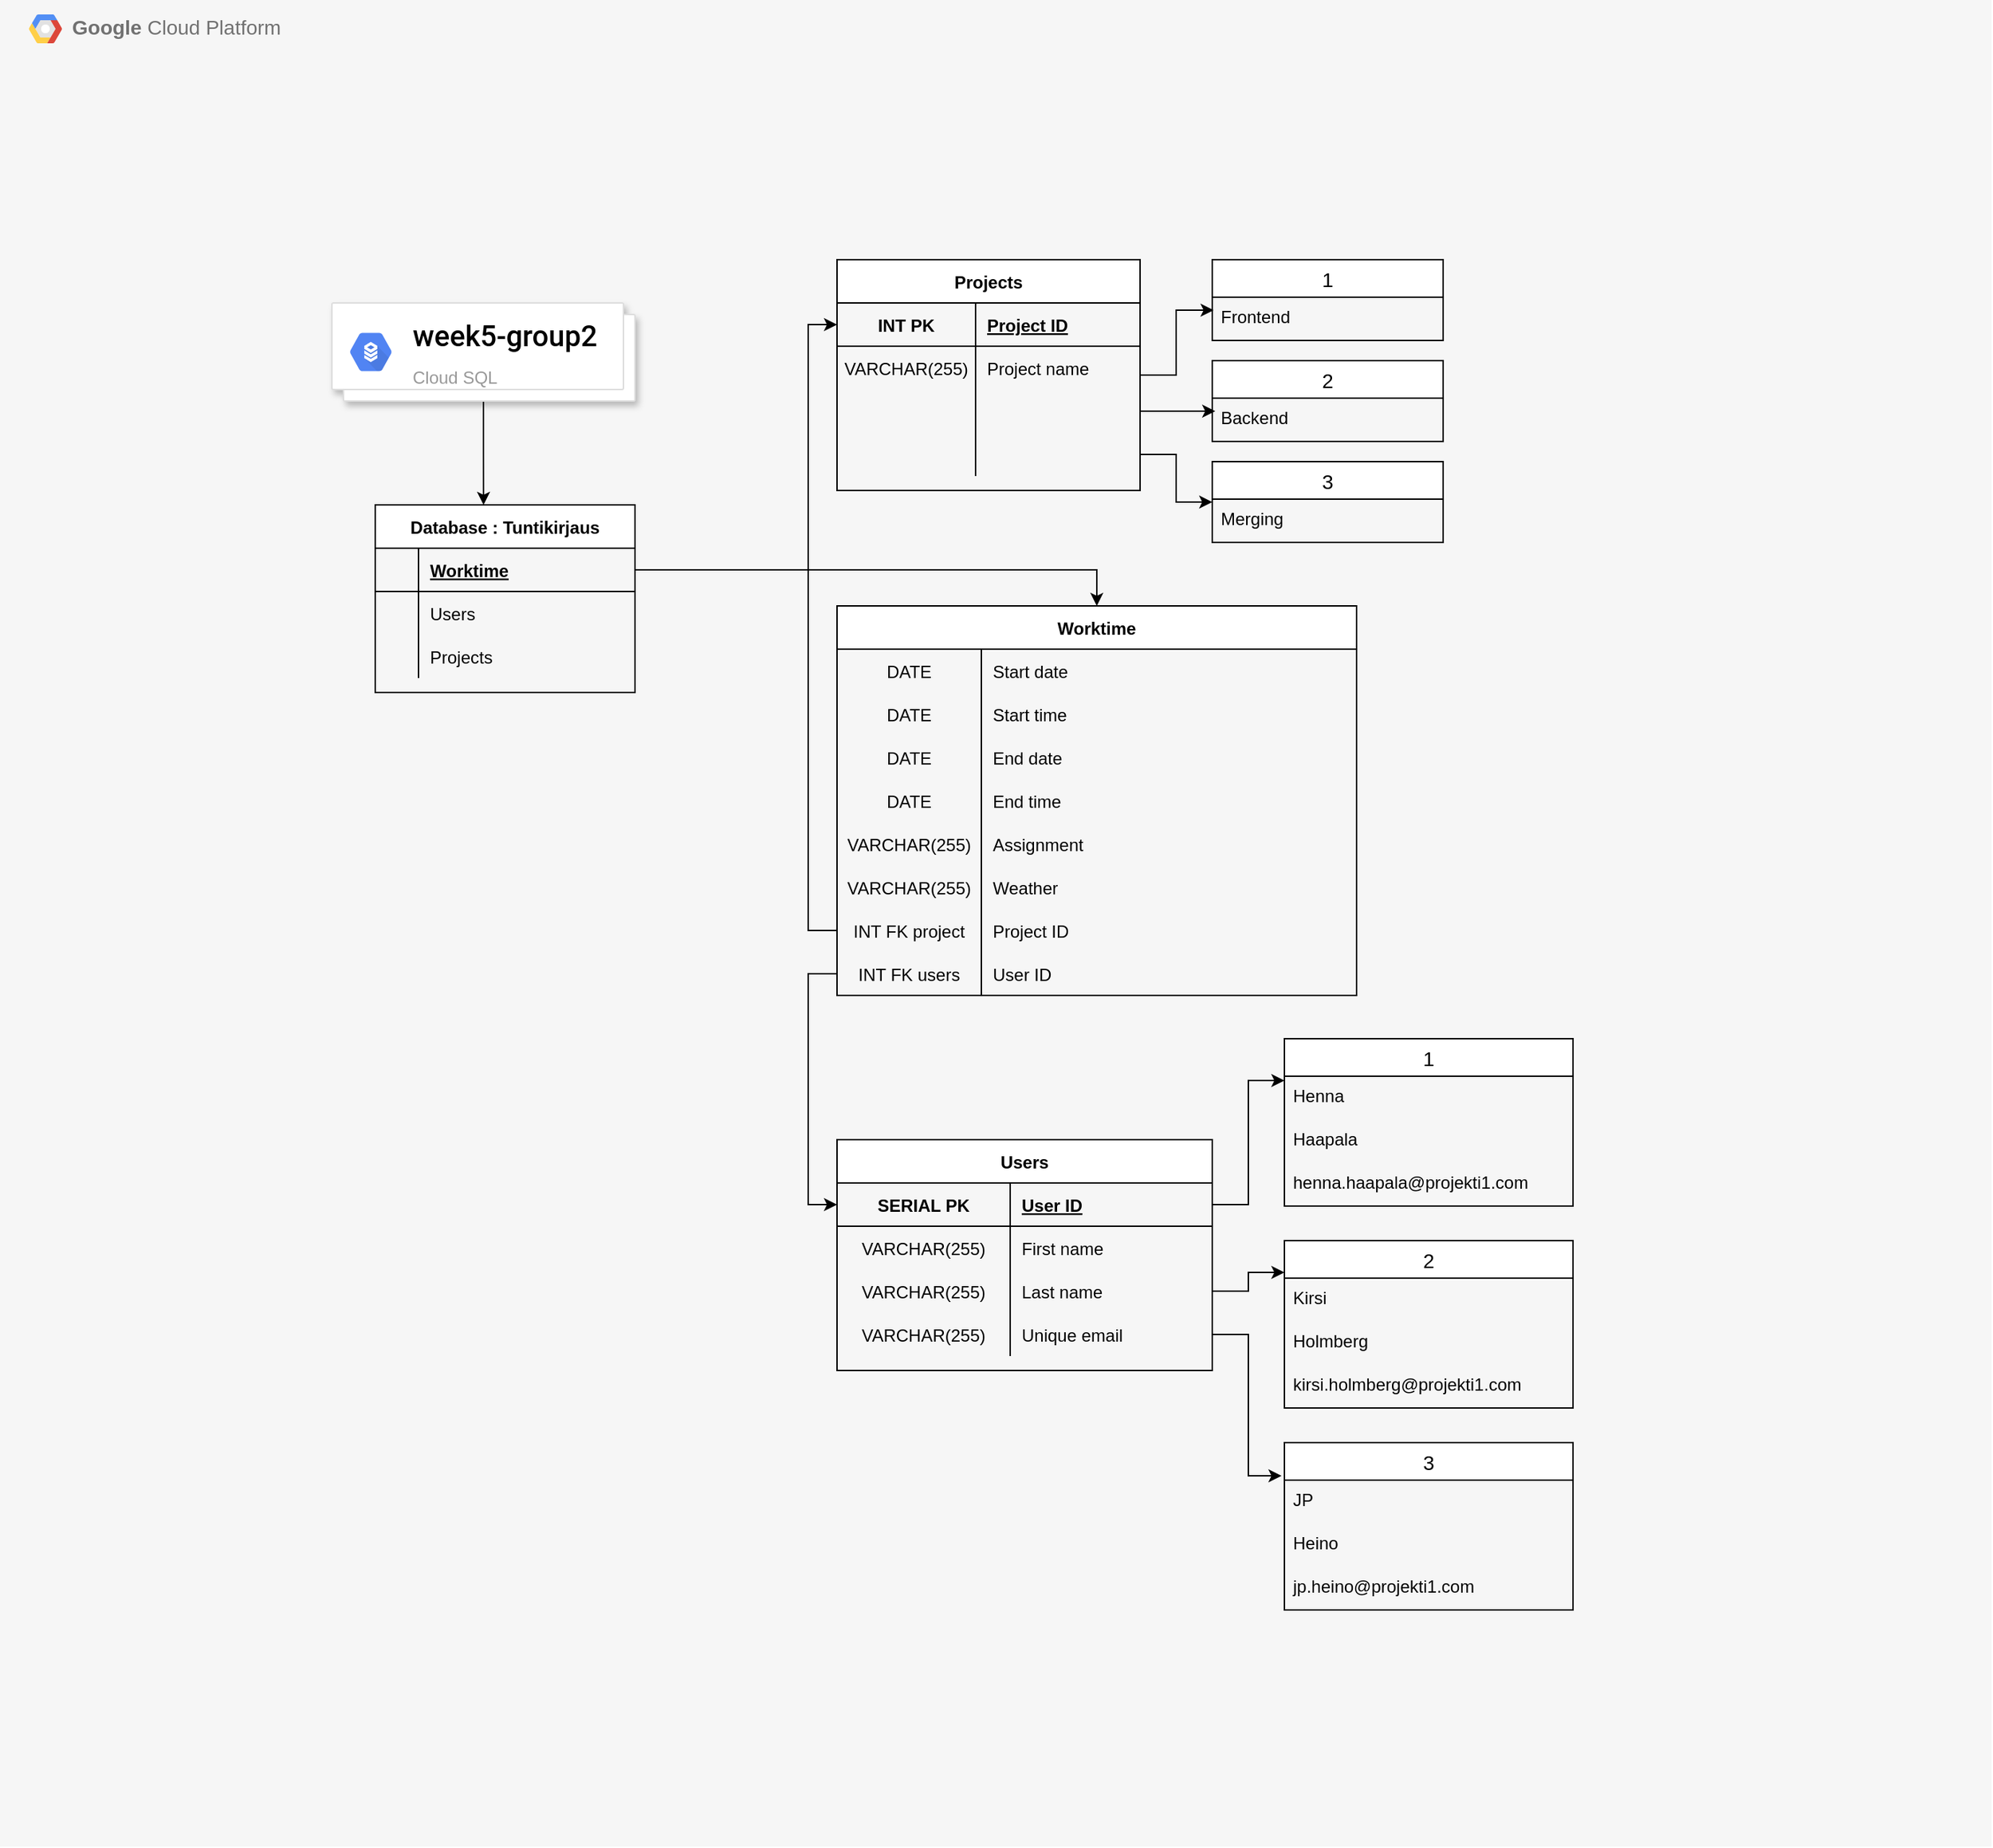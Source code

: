 <mxfile version="15.7.0" type="device"><diagram id="chVHnOhRY6Y53Gb2RMjB" name="Page-1"><mxGraphModel dx="2127" dy="1853" grid="1" gridSize="10" guides="1" tooltips="1" connect="1" arrows="1" fold="1" page="1" pageScale="1" pageWidth="827" pageHeight="1169" math="0" shadow="0"><root><mxCell id="0"/><mxCell id="1" parent="0"/><mxCell id="sxudnIB7KfAg9kMD9ttz-166" value="&lt;b&gt;Google &lt;/b&gt;Cloud Platform" style="fillColor=#F6F6F6;strokeColor=none;shadow=0;gradientColor=none;fontSize=14;align=left;spacing=10;fontColor=#717171;9E9E9E;verticalAlign=top;spacingTop=-4;fontStyle=0;spacingLeft=40;html=1;" vertex="1" parent="1"><mxGeometry x="-370" y="10" width="1380" height="1280" as="geometry"/></mxCell><mxCell id="sxudnIB7KfAg9kMD9ttz-167" value="" style="shape=mxgraph.gcp2.google_cloud_platform;fillColor=#F6F6F6;strokeColor=none;shadow=0;gradientColor=none;" vertex="1" parent="sxudnIB7KfAg9kMD9ttz-166"><mxGeometry width="23" height="20" relative="1" as="geometry"><mxPoint x="20" y="10" as="offset"/></mxGeometry></mxCell><mxCell id="sxudnIB7KfAg9kMD9ttz-193" style="edgeStyle=orthogonalEdgeStyle;rounded=0;orthogonalLoop=1;jettySize=auto;html=1;entryX=0.417;entryY=0;entryDx=0;entryDy=0;entryPerimeter=0;" edge="1" parent="sxudnIB7KfAg9kMD9ttz-166" source="sxudnIB7KfAg9kMD9ttz-162" target="sxudnIB7KfAg9kMD9ttz-176"><mxGeometry relative="1" as="geometry"/></mxCell><mxCell id="sxudnIB7KfAg9kMD9ttz-162" value="" style="shape=mxgraph.gcp2.doubleRect;strokeColor=#dddddd;shadow=1;strokeWidth=1;" vertex="1" parent="sxudnIB7KfAg9kMD9ttz-166"><mxGeometry x="230" y="210" width="210" height="68" as="geometry"/></mxCell><mxCell id="sxudnIB7KfAg9kMD9ttz-163" value="&lt;h2 class=&quot;cfc-space-first ng-star-inserted&quot; style=&quot;box-sizing: border-box ; border: 0px ; font-family: &amp;#34;roboto&amp;#34; ; margin-right: 0px ; margin-bottom: 8px ; margin-left: 0px ; outline: 0px ; padding: 0px ; vertical-align: baseline ; overflow-wrap: break-word ; font-weight: 500 ; position: relative ; font-size: 20px ; line-height: 28px ; color: black ; max-width: 512px ; bottom: auto ; word-break: break-word ; background-color: rgb(255 , 255 , 255) ; margin-top: 0px&quot;&gt;&lt;span style=&quot;box-sizing: border-box ; border: 0px ; font-family: inherit ; font-style: inherit ; font-weight: inherit ; margin: 0px ; outline: 0px ; padding: 0px ; vertical-align: baseline&quot;&gt;week5-group2&lt;/span&gt;&lt;/h2&gt;Cloud SQL" style="sketch=0;dashed=0;connectable=0;html=1;fillColor=#5184F3;strokeColor=none;shape=mxgraph.gcp2.hexIcon;prIcon=cloud_sql;part=1;labelPosition=right;verticalLabelPosition=middle;align=left;verticalAlign=middle;spacingLeft=5;fontColor=#999999;fontSize=12;" vertex="1" parent="sxudnIB7KfAg9kMD9ttz-162"><mxGeometry y="0.5" width="44" height="39" relative="1" as="geometry"><mxPoint x="5" y="-19.5" as="offset"/></mxGeometry></mxCell><mxCell id="sxudnIB7KfAg9kMD9ttz-176" value="Database : Tuntikirjaus" style="shape=table;startSize=30;container=1;collapsible=1;childLayout=tableLayout;fixedRows=1;rowLines=0;fontStyle=1;align=center;resizeLast=1;" vertex="1" parent="sxudnIB7KfAg9kMD9ttz-166"><mxGeometry x="260" y="350" width="180" height="130" as="geometry"/></mxCell><mxCell id="sxudnIB7KfAg9kMD9ttz-177" value="" style="shape=partialRectangle;collapsible=0;dropTarget=0;pointerEvents=0;fillColor=none;top=0;left=0;bottom=1;right=0;points=[[0,0.5],[1,0.5]];portConstraint=eastwest;" vertex="1" parent="sxudnIB7KfAg9kMD9ttz-176"><mxGeometry y="30" width="180" height="30" as="geometry"/></mxCell><mxCell id="sxudnIB7KfAg9kMD9ttz-178" value="" style="shape=partialRectangle;connectable=0;fillColor=none;top=0;left=0;bottom=0;right=0;fontStyle=1;overflow=hidden;" vertex="1" parent="sxudnIB7KfAg9kMD9ttz-177"><mxGeometry width="30" height="30" as="geometry"><mxRectangle width="30" height="30" as="alternateBounds"/></mxGeometry></mxCell><mxCell id="sxudnIB7KfAg9kMD9ttz-179" value="Worktime" style="shape=partialRectangle;connectable=0;fillColor=none;top=0;left=0;bottom=0;right=0;align=left;spacingLeft=6;fontStyle=5;overflow=hidden;" vertex="1" parent="sxudnIB7KfAg9kMD9ttz-177"><mxGeometry x="30" width="150" height="30" as="geometry"><mxRectangle width="150" height="30" as="alternateBounds"/></mxGeometry></mxCell><mxCell id="sxudnIB7KfAg9kMD9ttz-180" value="" style="shape=partialRectangle;collapsible=0;dropTarget=0;pointerEvents=0;fillColor=none;top=0;left=0;bottom=0;right=0;points=[[0,0.5],[1,0.5]];portConstraint=eastwest;" vertex="1" parent="sxudnIB7KfAg9kMD9ttz-176"><mxGeometry y="60" width="180" height="30" as="geometry"/></mxCell><mxCell id="sxudnIB7KfAg9kMD9ttz-181" value="" style="shape=partialRectangle;connectable=0;fillColor=none;top=0;left=0;bottom=0;right=0;editable=1;overflow=hidden;" vertex="1" parent="sxudnIB7KfAg9kMD9ttz-180"><mxGeometry width="30" height="30" as="geometry"><mxRectangle width="30" height="30" as="alternateBounds"/></mxGeometry></mxCell><mxCell id="sxudnIB7KfAg9kMD9ttz-182" value="Users" style="shape=partialRectangle;connectable=0;fillColor=none;top=0;left=0;bottom=0;right=0;align=left;spacingLeft=6;overflow=hidden;" vertex="1" parent="sxudnIB7KfAg9kMD9ttz-180"><mxGeometry x="30" width="150" height="30" as="geometry"><mxRectangle width="150" height="30" as="alternateBounds"/></mxGeometry></mxCell><mxCell id="sxudnIB7KfAg9kMD9ttz-186" value="" style="shape=partialRectangle;collapsible=0;dropTarget=0;pointerEvents=0;fillColor=none;top=0;left=0;bottom=0;right=0;points=[[0,0.5],[1,0.5]];portConstraint=eastwest;" vertex="1" parent="sxudnIB7KfAg9kMD9ttz-176"><mxGeometry y="90" width="180" height="30" as="geometry"/></mxCell><mxCell id="sxudnIB7KfAg9kMD9ttz-187" value="" style="shape=partialRectangle;connectable=0;fillColor=none;top=0;left=0;bottom=0;right=0;editable=1;overflow=hidden;" vertex="1" parent="sxudnIB7KfAg9kMD9ttz-186"><mxGeometry width="30" height="30" as="geometry"><mxRectangle width="30" height="30" as="alternateBounds"/></mxGeometry></mxCell><mxCell id="sxudnIB7KfAg9kMD9ttz-188" value="Projects" style="shape=partialRectangle;connectable=0;fillColor=none;top=0;left=0;bottom=0;right=0;align=left;spacingLeft=6;overflow=hidden;" vertex="1" parent="sxudnIB7KfAg9kMD9ttz-186"><mxGeometry x="30" width="150" height="30" as="geometry"><mxRectangle width="150" height="30" as="alternateBounds"/></mxGeometry></mxCell><mxCell id="sxudnIB7KfAg9kMD9ttz-158" style="edgeStyle=orthogonalEdgeStyle;rounded=0;orthogonalLoop=1;jettySize=auto;html=1;entryX=0.006;entryY=0.3;entryDx=0;entryDy=0;entryPerimeter=0;" edge="1" parent="1" source="sxudnIB7KfAg9kMD9ttz-1" target="sxudnIB7KfAg9kMD9ttz-147"><mxGeometry relative="1" as="geometry"/></mxCell><mxCell id="sxudnIB7KfAg9kMD9ttz-1" value="Projects" style="shape=table;startSize=30;container=1;collapsible=1;childLayout=tableLayout;fixedRows=1;rowLines=0;fontStyle=1;align=center;resizeLast=1;" vertex="1" parent="1"><mxGeometry x="210" y="190" width="210" height="160" as="geometry"/></mxCell><mxCell id="sxudnIB7KfAg9kMD9ttz-2" value="" style="shape=partialRectangle;collapsible=0;dropTarget=0;pointerEvents=0;fillColor=none;top=0;left=0;bottom=1;right=0;points=[[0,0.5],[1,0.5]];portConstraint=eastwest;" vertex="1" parent="sxudnIB7KfAg9kMD9ttz-1"><mxGeometry y="30" width="210" height="30" as="geometry"/></mxCell><mxCell id="sxudnIB7KfAg9kMD9ttz-3" value="INT PK" style="shape=partialRectangle;connectable=0;fillColor=none;top=0;left=0;bottom=0;right=0;fontStyle=1;overflow=hidden;" vertex="1" parent="sxudnIB7KfAg9kMD9ttz-2"><mxGeometry width="96" height="30" as="geometry"><mxRectangle width="96" height="30" as="alternateBounds"/></mxGeometry></mxCell><mxCell id="sxudnIB7KfAg9kMD9ttz-4" value="Project ID" style="shape=partialRectangle;connectable=0;fillColor=none;top=0;left=0;bottom=0;right=0;align=left;spacingLeft=6;fontStyle=5;overflow=hidden;" vertex="1" parent="sxudnIB7KfAg9kMD9ttz-2"><mxGeometry x="96" width="114" height="30" as="geometry"><mxRectangle width="114" height="30" as="alternateBounds"/></mxGeometry></mxCell><mxCell id="sxudnIB7KfAg9kMD9ttz-5" value="" style="shape=partialRectangle;collapsible=0;dropTarget=0;pointerEvents=0;fillColor=none;top=0;left=0;bottom=0;right=0;points=[[0,0.5],[1,0.5]];portConstraint=eastwest;" vertex="1" parent="sxudnIB7KfAg9kMD9ttz-1"><mxGeometry y="60" width="210" height="30" as="geometry"/></mxCell><mxCell id="sxudnIB7KfAg9kMD9ttz-6" value="VARCHAR(255)" style="shape=partialRectangle;connectable=0;fillColor=none;top=0;left=0;bottom=0;right=0;editable=1;overflow=hidden;" vertex="1" parent="sxudnIB7KfAg9kMD9ttz-5"><mxGeometry width="96" height="30" as="geometry"><mxRectangle width="96" height="30" as="alternateBounds"/></mxGeometry></mxCell><mxCell id="sxudnIB7KfAg9kMD9ttz-7" value="Project name" style="shape=partialRectangle;connectable=0;fillColor=none;top=0;left=0;bottom=0;right=0;align=left;spacingLeft=6;overflow=hidden;" vertex="1" parent="sxudnIB7KfAg9kMD9ttz-5"><mxGeometry x="96" width="114" height="30" as="geometry"><mxRectangle width="114" height="30" as="alternateBounds"/></mxGeometry></mxCell><mxCell id="sxudnIB7KfAg9kMD9ttz-8" value="" style="shape=partialRectangle;collapsible=0;dropTarget=0;pointerEvents=0;fillColor=none;top=0;left=0;bottom=0;right=0;points=[[0,0.5],[1,0.5]];portConstraint=eastwest;" vertex="1" parent="sxudnIB7KfAg9kMD9ttz-1"><mxGeometry y="90" width="210" height="30" as="geometry"/></mxCell><mxCell id="sxudnIB7KfAg9kMD9ttz-9" value="" style="shape=partialRectangle;connectable=0;fillColor=none;top=0;left=0;bottom=0;right=0;editable=1;overflow=hidden;" vertex="1" parent="sxudnIB7KfAg9kMD9ttz-8"><mxGeometry width="96" height="30" as="geometry"><mxRectangle width="96" height="30" as="alternateBounds"/></mxGeometry></mxCell><mxCell id="sxudnIB7KfAg9kMD9ttz-10" value="" style="shape=partialRectangle;connectable=0;fillColor=none;top=0;left=0;bottom=0;right=0;align=left;spacingLeft=6;overflow=hidden;" vertex="1" parent="sxudnIB7KfAg9kMD9ttz-8"><mxGeometry x="96" width="114" height="30" as="geometry"><mxRectangle width="114" height="30" as="alternateBounds"/></mxGeometry></mxCell><mxCell id="sxudnIB7KfAg9kMD9ttz-11" value="" style="shape=partialRectangle;collapsible=0;dropTarget=0;pointerEvents=0;fillColor=none;top=0;left=0;bottom=0;right=0;points=[[0,0.5],[1,0.5]];portConstraint=eastwest;" vertex="1" parent="sxudnIB7KfAg9kMD9ttz-1"><mxGeometry y="120" width="210" height="30" as="geometry"/></mxCell><mxCell id="sxudnIB7KfAg9kMD9ttz-12" value="" style="shape=partialRectangle;connectable=0;fillColor=none;top=0;left=0;bottom=0;right=0;editable=1;overflow=hidden;" vertex="1" parent="sxudnIB7KfAg9kMD9ttz-11"><mxGeometry width="96" height="30" as="geometry"><mxRectangle width="96" height="30" as="alternateBounds"/></mxGeometry></mxCell><mxCell id="sxudnIB7KfAg9kMD9ttz-13" value="" style="shape=partialRectangle;connectable=0;fillColor=none;top=0;left=0;bottom=0;right=0;align=left;spacingLeft=6;overflow=hidden;" vertex="1" parent="sxudnIB7KfAg9kMD9ttz-11"><mxGeometry x="96" width="114" height="30" as="geometry"><mxRectangle width="114" height="30" as="alternateBounds"/></mxGeometry></mxCell><mxCell id="sxudnIB7KfAg9kMD9ttz-14" value="Users" style="shape=table;startSize=30;container=1;collapsible=1;childLayout=tableLayout;fixedRows=1;rowLines=0;fontStyle=1;align=center;resizeLast=1;" vertex="1" parent="1"><mxGeometry x="210" y="800" width="260" height="160" as="geometry"><mxRectangle x="80" y="240" width="70" height="30" as="alternateBounds"/></mxGeometry></mxCell><mxCell id="sxudnIB7KfAg9kMD9ttz-15" value="" style="shape=partialRectangle;collapsible=0;dropTarget=0;pointerEvents=0;fillColor=none;top=0;left=0;bottom=1;right=0;points=[[0,0.5],[1,0.5]];portConstraint=eastwest;" vertex="1" parent="sxudnIB7KfAg9kMD9ttz-14"><mxGeometry y="30" width="260" height="30" as="geometry"/></mxCell><mxCell id="sxudnIB7KfAg9kMD9ttz-16" value="SERIAL PK" style="shape=partialRectangle;connectable=0;fillColor=none;top=0;left=0;bottom=0;right=0;fontStyle=1;overflow=hidden;" vertex="1" parent="sxudnIB7KfAg9kMD9ttz-15"><mxGeometry width="120" height="30" as="geometry"><mxRectangle width="120" height="30" as="alternateBounds"/></mxGeometry></mxCell><mxCell id="sxudnIB7KfAg9kMD9ttz-17" value="User ID" style="shape=partialRectangle;connectable=0;fillColor=none;top=0;left=0;bottom=0;right=0;align=left;spacingLeft=6;fontStyle=5;overflow=hidden;" vertex="1" parent="sxudnIB7KfAg9kMD9ttz-15"><mxGeometry x="120" width="140" height="30" as="geometry"><mxRectangle width="140" height="30" as="alternateBounds"/></mxGeometry></mxCell><mxCell id="sxudnIB7KfAg9kMD9ttz-18" value="" style="shape=partialRectangle;collapsible=0;dropTarget=0;pointerEvents=0;fillColor=none;top=0;left=0;bottom=0;right=0;points=[[0,0.5],[1,0.5]];portConstraint=eastwest;" vertex="1" parent="sxudnIB7KfAg9kMD9ttz-14"><mxGeometry y="60" width="260" height="30" as="geometry"/></mxCell><mxCell id="sxudnIB7KfAg9kMD9ttz-19" value="VARCHAR(255)" style="shape=partialRectangle;connectable=0;fillColor=none;top=0;left=0;bottom=0;right=0;editable=1;overflow=hidden;" vertex="1" parent="sxudnIB7KfAg9kMD9ttz-18"><mxGeometry width="120" height="30" as="geometry"><mxRectangle width="120" height="30" as="alternateBounds"/></mxGeometry></mxCell><mxCell id="sxudnIB7KfAg9kMD9ttz-20" value="First name" style="shape=partialRectangle;connectable=0;fillColor=none;top=0;left=0;bottom=0;right=0;align=left;spacingLeft=6;overflow=hidden;" vertex="1" parent="sxudnIB7KfAg9kMD9ttz-18"><mxGeometry x="120" width="140" height="30" as="geometry"><mxRectangle width="140" height="30" as="alternateBounds"/></mxGeometry></mxCell><mxCell id="sxudnIB7KfAg9kMD9ttz-21" value="" style="shape=partialRectangle;collapsible=0;dropTarget=0;pointerEvents=0;fillColor=none;top=0;left=0;bottom=0;right=0;points=[[0,0.5],[1,0.5]];portConstraint=eastwest;" vertex="1" parent="sxudnIB7KfAg9kMD9ttz-14"><mxGeometry y="90" width="260" height="30" as="geometry"/></mxCell><mxCell id="sxudnIB7KfAg9kMD9ttz-22" value="VARCHAR(255)" style="shape=partialRectangle;connectable=0;fillColor=none;top=0;left=0;bottom=0;right=0;editable=1;overflow=hidden;" vertex="1" parent="sxudnIB7KfAg9kMD9ttz-21"><mxGeometry width="120" height="30" as="geometry"><mxRectangle width="120" height="30" as="alternateBounds"/></mxGeometry></mxCell><mxCell id="sxudnIB7KfAg9kMD9ttz-23" value="Last name" style="shape=partialRectangle;connectable=0;fillColor=none;top=0;left=0;bottom=0;right=0;align=left;spacingLeft=6;overflow=hidden;" vertex="1" parent="sxudnIB7KfAg9kMD9ttz-21"><mxGeometry x="120" width="140" height="30" as="geometry"><mxRectangle width="140" height="30" as="alternateBounds"/></mxGeometry></mxCell><mxCell id="sxudnIB7KfAg9kMD9ttz-24" value="" style="shape=partialRectangle;collapsible=0;dropTarget=0;pointerEvents=0;fillColor=none;top=0;left=0;bottom=0;right=0;points=[[0,0.5],[1,0.5]];portConstraint=eastwest;" vertex="1" parent="sxudnIB7KfAg9kMD9ttz-14"><mxGeometry y="120" width="260" height="30" as="geometry"/></mxCell><mxCell id="sxudnIB7KfAg9kMD9ttz-25" value="VARCHAR(255)" style="shape=partialRectangle;connectable=0;fillColor=none;top=0;left=0;bottom=0;right=0;editable=1;overflow=hidden;" vertex="1" parent="sxudnIB7KfAg9kMD9ttz-24"><mxGeometry width="120" height="30" as="geometry"><mxRectangle width="120" height="30" as="alternateBounds"/></mxGeometry></mxCell><mxCell id="sxudnIB7KfAg9kMD9ttz-26" value="Unique email" style="shape=partialRectangle;connectable=0;fillColor=none;top=0;left=0;bottom=0;right=0;align=left;spacingLeft=6;overflow=hidden;" vertex="1" parent="sxudnIB7KfAg9kMD9ttz-24"><mxGeometry x="120" width="140" height="30" as="geometry"><mxRectangle width="140" height="30" as="alternateBounds"/></mxGeometry></mxCell><mxCell id="sxudnIB7KfAg9kMD9ttz-57" value="Worktime" style="shape=table;startSize=30;container=1;collapsible=1;childLayout=tableLayout;fixedRows=1;rowLines=0;fontStyle=1;align=center;resizeLast=1;" vertex="1" parent="1"><mxGeometry x="210" y="430" width="360" height="270" as="geometry"/></mxCell><mxCell id="sxudnIB7KfAg9kMD9ttz-64" value="" style="shape=partialRectangle;collapsible=0;dropTarget=0;pointerEvents=0;fillColor=none;top=0;left=0;bottom=0;right=0;points=[[0,0.5],[1,0.5]];portConstraint=eastwest;" vertex="1" parent="sxudnIB7KfAg9kMD9ttz-57"><mxGeometry y="30" width="360" height="30" as="geometry"/></mxCell><mxCell id="sxudnIB7KfAg9kMD9ttz-65" value="DATE" style="shape=partialRectangle;connectable=0;fillColor=none;top=0;left=0;bottom=0;right=0;editable=1;overflow=hidden;" vertex="1" parent="sxudnIB7KfAg9kMD9ttz-64"><mxGeometry width="100" height="30" as="geometry"><mxRectangle width="100" height="30" as="alternateBounds"/></mxGeometry></mxCell><mxCell id="sxudnIB7KfAg9kMD9ttz-66" value="Start date" style="shape=partialRectangle;connectable=0;fillColor=none;top=0;left=0;bottom=0;right=0;align=left;spacingLeft=6;overflow=hidden;" vertex="1" parent="sxudnIB7KfAg9kMD9ttz-64"><mxGeometry x="100" width="260" height="30" as="geometry"><mxRectangle width="260" height="30" as="alternateBounds"/></mxGeometry></mxCell><mxCell id="sxudnIB7KfAg9kMD9ttz-67" value="" style="shape=partialRectangle;collapsible=0;dropTarget=0;pointerEvents=0;fillColor=none;top=0;left=0;bottom=0;right=0;points=[[0,0.5],[1,0.5]];portConstraint=eastwest;" vertex="1" parent="sxudnIB7KfAg9kMD9ttz-57"><mxGeometry y="60" width="360" height="30" as="geometry"/></mxCell><mxCell id="sxudnIB7KfAg9kMD9ttz-68" value="DATE" style="shape=partialRectangle;connectable=0;fillColor=none;top=0;left=0;bottom=0;right=0;editable=1;overflow=hidden;" vertex="1" parent="sxudnIB7KfAg9kMD9ttz-67"><mxGeometry width="100" height="30" as="geometry"><mxRectangle width="100" height="30" as="alternateBounds"/></mxGeometry></mxCell><mxCell id="sxudnIB7KfAg9kMD9ttz-69" value="Start time" style="shape=partialRectangle;connectable=0;fillColor=none;top=0;left=0;bottom=0;right=0;align=left;spacingLeft=6;overflow=hidden;" vertex="1" parent="sxudnIB7KfAg9kMD9ttz-67"><mxGeometry x="100" width="260" height="30" as="geometry"><mxRectangle width="260" height="30" as="alternateBounds"/></mxGeometry></mxCell><mxCell id="sxudnIB7KfAg9kMD9ttz-72" value="" style="shape=partialRectangle;collapsible=0;dropTarget=0;pointerEvents=0;fillColor=none;top=0;left=0;bottom=0;right=0;points=[[0,0.5],[1,0.5]];portConstraint=eastwest;" vertex="1" parent="sxudnIB7KfAg9kMD9ttz-57"><mxGeometry y="90" width="360" height="30" as="geometry"/></mxCell><mxCell id="sxudnIB7KfAg9kMD9ttz-73" value="DATE" style="shape=partialRectangle;connectable=0;fillColor=none;top=0;left=0;bottom=0;right=0;editable=1;overflow=hidden;" vertex="1" parent="sxudnIB7KfAg9kMD9ttz-72"><mxGeometry width="100" height="30" as="geometry"><mxRectangle width="100" height="30" as="alternateBounds"/></mxGeometry></mxCell><mxCell id="sxudnIB7KfAg9kMD9ttz-74" value="End date" style="shape=partialRectangle;connectable=0;fillColor=none;top=0;left=0;bottom=0;right=0;align=left;spacingLeft=6;overflow=hidden;" vertex="1" parent="sxudnIB7KfAg9kMD9ttz-72"><mxGeometry x="100" width="260" height="30" as="geometry"><mxRectangle width="260" height="30" as="alternateBounds"/></mxGeometry></mxCell><mxCell id="sxudnIB7KfAg9kMD9ttz-75" value="" style="shape=partialRectangle;collapsible=0;dropTarget=0;pointerEvents=0;fillColor=none;top=0;left=0;bottom=0;right=0;points=[[0,0.5],[1,0.5]];portConstraint=eastwest;" vertex="1" parent="sxudnIB7KfAg9kMD9ttz-57"><mxGeometry y="120" width="360" height="30" as="geometry"/></mxCell><mxCell id="sxudnIB7KfAg9kMD9ttz-76" value="DATE" style="shape=partialRectangle;connectable=0;fillColor=none;top=0;left=0;bottom=0;right=0;editable=1;overflow=hidden;" vertex="1" parent="sxudnIB7KfAg9kMD9ttz-75"><mxGeometry width="100" height="30" as="geometry"><mxRectangle width="100" height="30" as="alternateBounds"/></mxGeometry></mxCell><mxCell id="sxudnIB7KfAg9kMD9ttz-77" value="End time" style="shape=partialRectangle;connectable=0;fillColor=none;top=0;left=0;bottom=0;right=0;align=left;spacingLeft=6;overflow=hidden;" vertex="1" parent="sxudnIB7KfAg9kMD9ttz-75"><mxGeometry x="100" width="260" height="30" as="geometry"><mxRectangle width="260" height="30" as="alternateBounds"/></mxGeometry></mxCell><mxCell id="sxudnIB7KfAg9kMD9ttz-78" value="" style="shape=partialRectangle;collapsible=0;dropTarget=0;pointerEvents=0;fillColor=none;top=0;left=0;bottom=0;right=0;points=[[0,0.5],[1,0.5]];portConstraint=eastwest;" vertex="1" parent="sxudnIB7KfAg9kMD9ttz-57"><mxGeometry y="150" width="360" height="30" as="geometry"/></mxCell><mxCell id="sxudnIB7KfAg9kMD9ttz-79" value="VARCHAR(255)" style="shape=partialRectangle;connectable=0;fillColor=none;top=0;left=0;bottom=0;right=0;editable=1;overflow=hidden;" vertex="1" parent="sxudnIB7KfAg9kMD9ttz-78"><mxGeometry width="100" height="30" as="geometry"><mxRectangle width="100" height="30" as="alternateBounds"/></mxGeometry></mxCell><mxCell id="sxudnIB7KfAg9kMD9ttz-80" value="Assignment" style="shape=partialRectangle;connectable=0;fillColor=none;top=0;left=0;bottom=0;right=0;align=left;spacingLeft=6;overflow=hidden;" vertex="1" parent="sxudnIB7KfAg9kMD9ttz-78"><mxGeometry x="100" width="260" height="30" as="geometry"><mxRectangle width="260" height="30" as="alternateBounds"/></mxGeometry></mxCell><mxCell id="sxudnIB7KfAg9kMD9ttz-81" value="" style="shape=partialRectangle;collapsible=0;dropTarget=0;pointerEvents=0;fillColor=none;top=0;left=0;bottom=0;right=0;points=[[0,0.5],[1,0.5]];portConstraint=eastwest;" vertex="1" parent="sxudnIB7KfAg9kMD9ttz-57"><mxGeometry y="180" width="360" height="30" as="geometry"/></mxCell><mxCell id="sxudnIB7KfAg9kMD9ttz-82" value="VARCHAR(255)" style="shape=partialRectangle;connectable=0;fillColor=none;top=0;left=0;bottom=0;right=0;editable=1;overflow=hidden;" vertex="1" parent="sxudnIB7KfAg9kMD9ttz-81"><mxGeometry width="100" height="30" as="geometry"><mxRectangle width="100" height="30" as="alternateBounds"/></mxGeometry></mxCell><mxCell id="sxudnIB7KfAg9kMD9ttz-83" value="Weather" style="shape=partialRectangle;connectable=0;fillColor=none;top=0;left=0;bottom=0;right=0;align=left;spacingLeft=6;overflow=hidden;" vertex="1" parent="sxudnIB7KfAg9kMD9ttz-81"><mxGeometry x="100" width="260" height="30" as="geometry"><mxRectangle width="260" height="30" as="alternateBounds"/></mxGeometry></mxCell><mxCell id="sxudnIB7KfAg9kMD9ttz-84" value="" style="shape=partialRectangle;collapsible=0;dropTarget=0;pointerEvents=0;fillColor=none;top=0;left=0;bottom=0;right=0;points=[[0,0.5],[1,0.5]];portConstraint=eastwest;" vertex="1" parent="sxudnIB7KfAg9kMD9ttz-57"><mxGeometry y="210" width="360" height="30" as="geometry"/></mxCell><mxCell id="sxudnIB7KfAg9kMD9ttz-85" value="INT FK project" style="shape=partialRectangle;connectable=0;fillColor=none;top=0;left=0;bottom=0;right=0;editable=1;overflow=hidden;" vertex="1" parent="sxudnIB7KfAg9kMD9ttz-84"><mxGeometry width="100" height="30" as="geometry"><mxRectangle width="100" height="30" as="alternateBounds"/></mxGeometry></mxCell><mxCell id="sxudnIB7KfAg9kMD9ttz-86" value="Project ID" style="shape=partialRectangle;connectable=0;fillColor=none;top=0;left=0;bottom=0;right=0;align=left;spacingLeft=6;overflow=hidden;" vertex="1" parent="sxudnIB7KfAg9kMD9ttz-84"><mxGeometry x="100" width="260" height="30" as="geometry"><mxRectangle width="260" height="30" as="alternateBounds"/></mxGeometry></mxCell><mxCell id="sxudnIB7KfAg9kMD9ttz-87" value="" style="shape=partialRectangle;collapsible=0;dropTarget=0;pointerEvents=0;fillColor=none;top=0;left=0;bottom=0;right=0;points=[[0,0.5],[1,0.5]];portConstraint=eastwest;" vertex="1" parent="sxudnIB7KfAg9kMD9ttz-57"><mxGeometry y="240" width="360" height="30" as="geometry"/></mxCell><mxCell id="sxudnIB7KfAg9kMD9ttz-88" value="INT FK users" style="shape=partialRectangle;connectable=0;fillColor=none;top=0;left=0;bottom=0;right=0;editable=1;overflow=hidden;" vertex="1" parent="sxudnIB7KfAg9kMD9ttz-87"><mxGeometry width="100" height="30" as="geometry"><mxRectangle width="100" height="30" as="alternateBounds"/></mxGeometry></mxCell><mxCell id="sxudnIB7KfAg9kMD9ttz-89" value="User ID" style="shape=partialRectangle;connectable=0;fillColor=none;top=0;left=0;bottom=0;right=0;align=left;spacingLeft=6;overflow=hidden;" vertex="1" parent="sxudnIB7KfAg9kMD9ttz-87"><mxGeometry x="100" width="260" height="30" as="geometry"><mxRectangle width="260" height="30" as="alternateBounds"/></mxGeometry></mxCell><mxCell id="sxudnIB7KfAg9kMD9ttz-118" style="edgeStyle=orthogonalEdgeStyle;rounded=0;orthogonalLoop=1;jettySize=auto;html=1;entryX=0;entryY=0.5;entryDx=0;entryDy=0;" edge="1" parent="1" source="sxudnIB7KfAg9kMD9ttz-87" target="sxudnIB7KfAg9kMD9ttz-15"><mxGeometry relative="1" as="geometry"/></mxCell><mxCell id="sxudnIB7KfAg9kMD9ttz-120" style="edgeStyle=orthogonalEdgeStyle;rounded=0;orthogonalLoop=1;jettySize=auto;html=1;entryX=0;entryY=0.5;entryDx=0;entryDy=0;" edge="1" parent="1" source="sxudnIB7KfAg9kMD9ttz-84" target="sxudnIB7KfAg9kMD9ttz-2"><mxGeometry relative="1" as="geometry"/></mxCell><mxCell id="sxudnIB7KfAg9kMD9ttz-134" value="1" style="swimlane;fontStyle=0;childLayout=stackLayout;horizontal=1;startSize=26;horizontalStack=0;resizeParent=1;resizeParentMax=0;resizeLast=0;collapsible=1;marginBottom=0;align=center;fontSize=14;" vertex="1" parent="1"><mxGeometry x="520" y="730" width="200" height="116" as="geometry"/></mxCell><mxCell id="sxudnIB7KfAg9kMD9ttz-135" value="Henna" style="text;strokeColor=none;fillColor=none;spacingLeft=4;spacingRight=4;overflow=hidden;rotatable=0;points=[[0,0.5],[1,0.5]];portConstraint=eastwest;fontSize=12;" vertex="1" parent="sxudnIB7KfAg9kMD9ttz-134"><mxGeometry y="26" width="200" height="30" as="geometry"/></mxCell><mxCell id="sxudnIB7KfAg9kMD9ttz-136" value="Haapala" style="text;strokeColor=none;fillColor=none;spacingLeft=4;spacingRight=4;overflow=hidden;rotatable=0;points=[[0,0.5],[1,0.5]];portConstraint=eastwest;fontSize=12;" vertex="1" parent="sxudnIB7KfAg9kMD9ttz-134"><mxGeometry y="56" width="200" height="30" as="geometry"/></mxCell><mxCell id="sxudnIB7KfAg9kMD9ttz-137" value="henna.haapala@projekti1.com" style="text;strokeColor=none;fillColor=none;spacingLeft=4;spacingRight=4;overflow=hidden;rotatable=0;points=[[0,0.5],[1,0.5]];portConstraint=eastwest;fontSize=12;" vertex="1" parent="sxudnIB7KfAg9kMD9ttz-134"><mxGeometry y="86" width="200" height="30" as="geometry"/></mxCell><mxCell id="sxudnIB7KfAg9kMD9ttz-138" value="2" style="swimlane;fontStyle=0;childLayout=stackLayout;horizontal=1;startSize=26;horizontalStack=0;resizeParent=1;resizeParentMax=0;resizeLast=0;collapsible=1;marginBottom=0;align=center;fontSize=14;" vertex="1" parent="1"><mxGeometry x="520" y="870" width="200" height="116" as="geometry"/></mxCell><mxCell id="sxudnIB7KfAg9kMD9ttz-139" value="Kirsi" style="text;strokeColor=none;fillColor=none;spacingLeft=4;spacingRight=4;overflow=hidden;rotatable=0;points=[[0,0.5],[1,0.5]];portConstraint=eastwest;fontSize=12;" vertex="1" parent="sxudnIB7KfAg9kMD9ttz-138"><mxGeometry y="26" width="200" height="30" as="geometry"/></mxCell><mxCell id="sxudnIB7KfAg9kMD9ttz-140" value="Holmberg" style="text;strokeColor=none;fillColor=none;spacingLeft=4;spacingRight=4;overflow=hidden;rotatable=0;points=[[0,0.5],[1,0.5]];portConstraint=eastwest;fontSize=12;" vertex="1" parent="sxudnIB7KfAg9kMD9ttz-138"><mxGeometry y="56" width="200" height="30" as="geometry"/></mxCell><mxCell id="sxudnIB7KfAg9kMD9ttz-141" value="kirsi.holmberg@projekti1.com" style="text;strokeColor=none;fillColor=none;spacingLeft=4;spacingRight=4;overflow=hidden;rotatable=0;points=[[0,0.5],[1,0.5]];portConstraint=eastwest;fontSize=12;" vertex="1" parent="sxudnIB7KfAg9kMD9ttz-138"><mxGeometry y="86" width="200" height="30" as="geometry"/></mxCell><mxCell id="sxudnIB7KfAg9kMD9ttz-142" value="3" style="swimlane;fontStyle=0;childLayout=stackLayout;horizontal=1;startSize=26;horizontalStack=0;resizeParent=1;resizeParentMax=0;resizeLast=0;collapsible=1;marginBottom=0;align=center;fontSize=14;" vertex="1" parent="1"><mxGeometry x="520" y="1010" width="200" height="116" as="geometry"/></mxCell><mxCell id="sxudnIB7KfAg9kMD9ttz-143" value="JP" style="text;strokeColor=none;fillColor=none;spacingLeft=4;spacingRight=4;overflow=hidden;rotatable=0;points=[[0,0.5],[1,0.5]];portConstraint=eastwest;fontSize=12;" vertex="1" parent="sxudnIB7KfAg9kMD9ttz-142"><mxGeometry y="26" width="200" height="30" as="geometry"/></mxCell><mxCell id="sxudnIB7KfAg9kMD9ttz-144" value="Heino" style="text;strokeColor=none;fillColor=none;spacingLeft=4;spacingRight=4;overflow=hidden;rotatable=0;points=[[0,0.5],[1,0.5]];portConstraint=eastwest;fontSize=12;" vertex="1" parent="sxudnIB7KfAg9kMD9ttz-142"><mxGeometry y="56" width="200" height="30" as="geometry"/></mxCell><mxCell id="sxudnIB7KfAg9kMD9ttz-145" value="jp.heino@projekti1.com" style="text;strokeColor=none;fillColor=none;spacingLeft=4;spacingRight=4;overflow=hidden;rotatable=0;points=[[0,0.5],[1,0.5]];portConstraint=eastwest;fontSize=12;" vertex="1" parent="sxudnIB7KfAg9kMD9ttz-142"><mxGeometry y="86" width="200" height="30" as="geometry"/></mxCell><mxCell id="sxudnIB7KfAg9kMD9ttz-146" value="1" style="swimlane;fontStyle=0;childLayout=stackLayout;horizontal=1;startSize=26;horizontalStack=0;resizeParent=1;resizeParentMax=0;resizeLast=0;collapsible=1;marginBottom=0;align=center;fontSize=14;" vertex="1" parent="1"><mxGeometry x="470" y="190" width="160" height="56" as="geometry"/></mxCell><mxCell id="sxudnIB7KfAg9kMD9ttz-147" value="Frontend" style="text;strokeColor=none;fillColor=none;spacingLeft=4;spacingRight=4;overflow=hidden;rotatable=0;points=[[0,0.5],[1,0.5]];portConstraint=eastwest;fontSize=12;" vertex="1" parent="sxudnIB7KfAg9kMD9ttz-146"><mxGeometry y="26" width="160" height="30" as="geometry"/></mxCell><mxCell id="sxudnIB7KfAg9kMD9ttz-150" value="3" style="swimlane;fontStyle=0;childLayout=stackLayout;horizontal=1;startSize=26;horizontalStack=0;resizeParent=1;resizeParentMax=0;resizeLast=0;collapsible=1;marginBottom=0;align=center;fontSize=14;" vertex="1" parent="1"><mxGeometry x="470" y="330" width="160" height="56" as="geometry"/></mxCell><mxCell id="sxudnIB7KfAg9kMD9ttz-151" value="Merging" style="text;strokeColor=none;fillColor=none;spacingLeft=4;spacingRight=4;overflow=hidden;rotatable=0;points=[[0,0.5],[1,0.5]];portConstraint=eastwest;fontSize=12;" vertex="1" parent="sxudnIB7KfAg9kMD9ttz-150"><mxGeometry y="26" width="160" height="30" as="geometry"/></mxCell><mxCell id="sxudnIB7KfAg9kMD9ttz-152" value="2" style="swimlane;fontStyle=0;childLayout=stackLayout;horizontal=1;startSize=26;horizontalStack=0;resizeParent=1;resizeParentMax=0;resizeLast=0;collapsible=1;marginBottom=0;align=center;fontSize=14;" vertex="1" parent="1"><mxGeometry x="470" y="260" width="160" height="56" as="geometry"/></mxCell><mxCell id="sxudnIB7KfAg9kMD9ttz-153" value="Backend" style="text;strokeColor=none;fillColor=none;spacingLeft=4;spacingRight=4;overflow=hidden;rotatable=0;points=[[0,0.5],[1,0.5]];portConstraint=eastwest;fontSize=12;" vertex="1" parent="sxudnIB7KfAg9kMD9ttz-152"><mxGeometry y="26" width="160" height="30" as="geometry"/></mxCell><mxCell id="sxudnIB7KfAg9kMD9ttz-156" style="edgeStyle=orthogonalEdgeStyle;rounded=0;orthogonalLoop=1;jettySize=auto;html=1;entryX=0;entryY=0.5;entryDx=0;entryDy=0;" edge="1" parent="1" source="sxudnIB7KfAg9kMD9ttz-11" target="sxudnIB7KfAg9kMD9ttz-150"><mxGeometry relative="1" as="geometry"/></mxCell><mxCell id="sxudnIB7KfAg9kMD9ttz-157" style="edgeStyle=orthogonalEdgeStyle;rounded=0;orthogonalLoop=1;jettySize=auto;html=1;entryX=0.013;entryY=0.3;entryDx=0;entryDy=0;entryPerimeter=0;" edge="1" parent="1" source="sxudnIB7KfAg9kMD9ttz-8" target="sxudnIB7KfAg9kMD9ttz-153"><mxGeometry relative="1" as="geometry"/></mxCell><mxCell id="sxudnIB7KfAg9kMD9ttz-159" style="edgeStyle=orthogonalEdgeStyle;rounded=0;orthogonalLoop=1;jettySize=auto;html=1;entryX=0;entryY=0.25;entryDx=0;entryDy=0;" edge="1" parent="1" source="sxudnIB7KfAg9kMD9ttz-15" target="sxudnIB7KfAg9kMD9ttz-134"><mxGeometry relative="1" as="geometry"/></mxCell><mxCell id="sxudnIB7KfAg9kMD9ttz-160" style="edgeStyle=orthogonalEdgeStyle;rounded=0;orthogonalLoop=1;jettySize=auto;html=1;entryX=0;entryY=-0.133;entryDx=0;entryDy=0;entryPerimeter=0;" edge="1" parent="1" source="sxudnIB7KfAg9kMD9ttz-21" target="sxudnIB7KfAg9kMD9ttz-139"><mxGeometry relative="1" as="geometry"/></mxCell><mxCell id="sxudnIB7KfAg9kMD9ttz-161" style="edgeStyle=orthogonalEdgeStyle;rounded=0;orthogonalLoop=1;jettySize=auto;html=1;entryX=-0.01;entryY=-0.1;entryDx=0;entryDy=0;entryPerimeter=0;" edge="1" parent="1" source="sxudnIB7KfAg9kMD9ttz-24" target="sxudnIB7KfAg9kMD9ttz-143"><mxGeometry relative="1" as="geometry"/></mxCell><mxCell id="sxudnIB7KfAg9kMD9ttz-192" style="edgeStyle=orthogonalEdgeStyle;rounded=0;orthogonalLoop=1;jettySize=auto;html=1;entryX=0.5;entryY=0;entryDx=0;entryDy=0;" edge="1" parent="1" source="sxudnIB7KfAg9kMD9ttz-177" target="sxudnIB7KfAg9kMD9ttz-57"><mxGeometry relative="1" as="geometry"/></mxCell></root></mxGraphModel></diagram></mxfile>